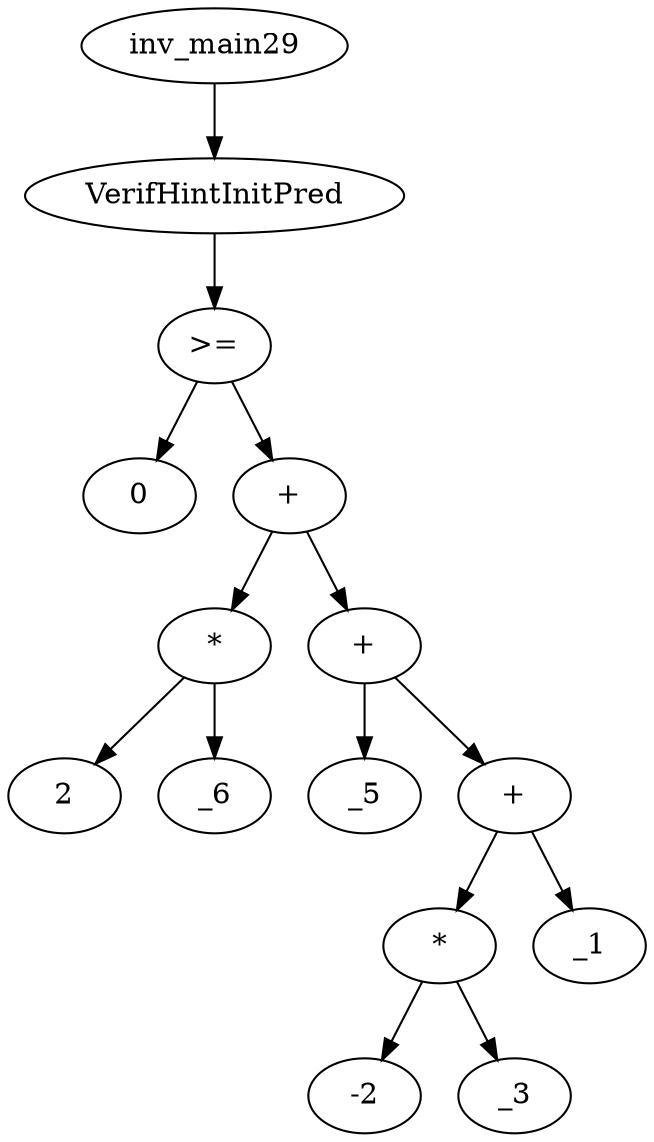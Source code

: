 digraph dag {
0 [label="inv_main29"];
1 [label="VerifHintInitPred"];
2 [label=">="];
3 [label="0"];
4 [label="+"];
5 [label="*"];
6 [label="2"];
7 [label="_6"];
8 [label="+"];
9 [label="_5"];
10 [label="+"];
11 [label="*"];
12 [label="-2"];
13 [label="_3"];
14 [label="_1"];
0->1
1->2
2->4
2 -> 3
4->5
4 -> 8
5->7
5 -> 6
8->10
8 -> 9
10->11
10 -> 14
11->13
11 -> 12
}
